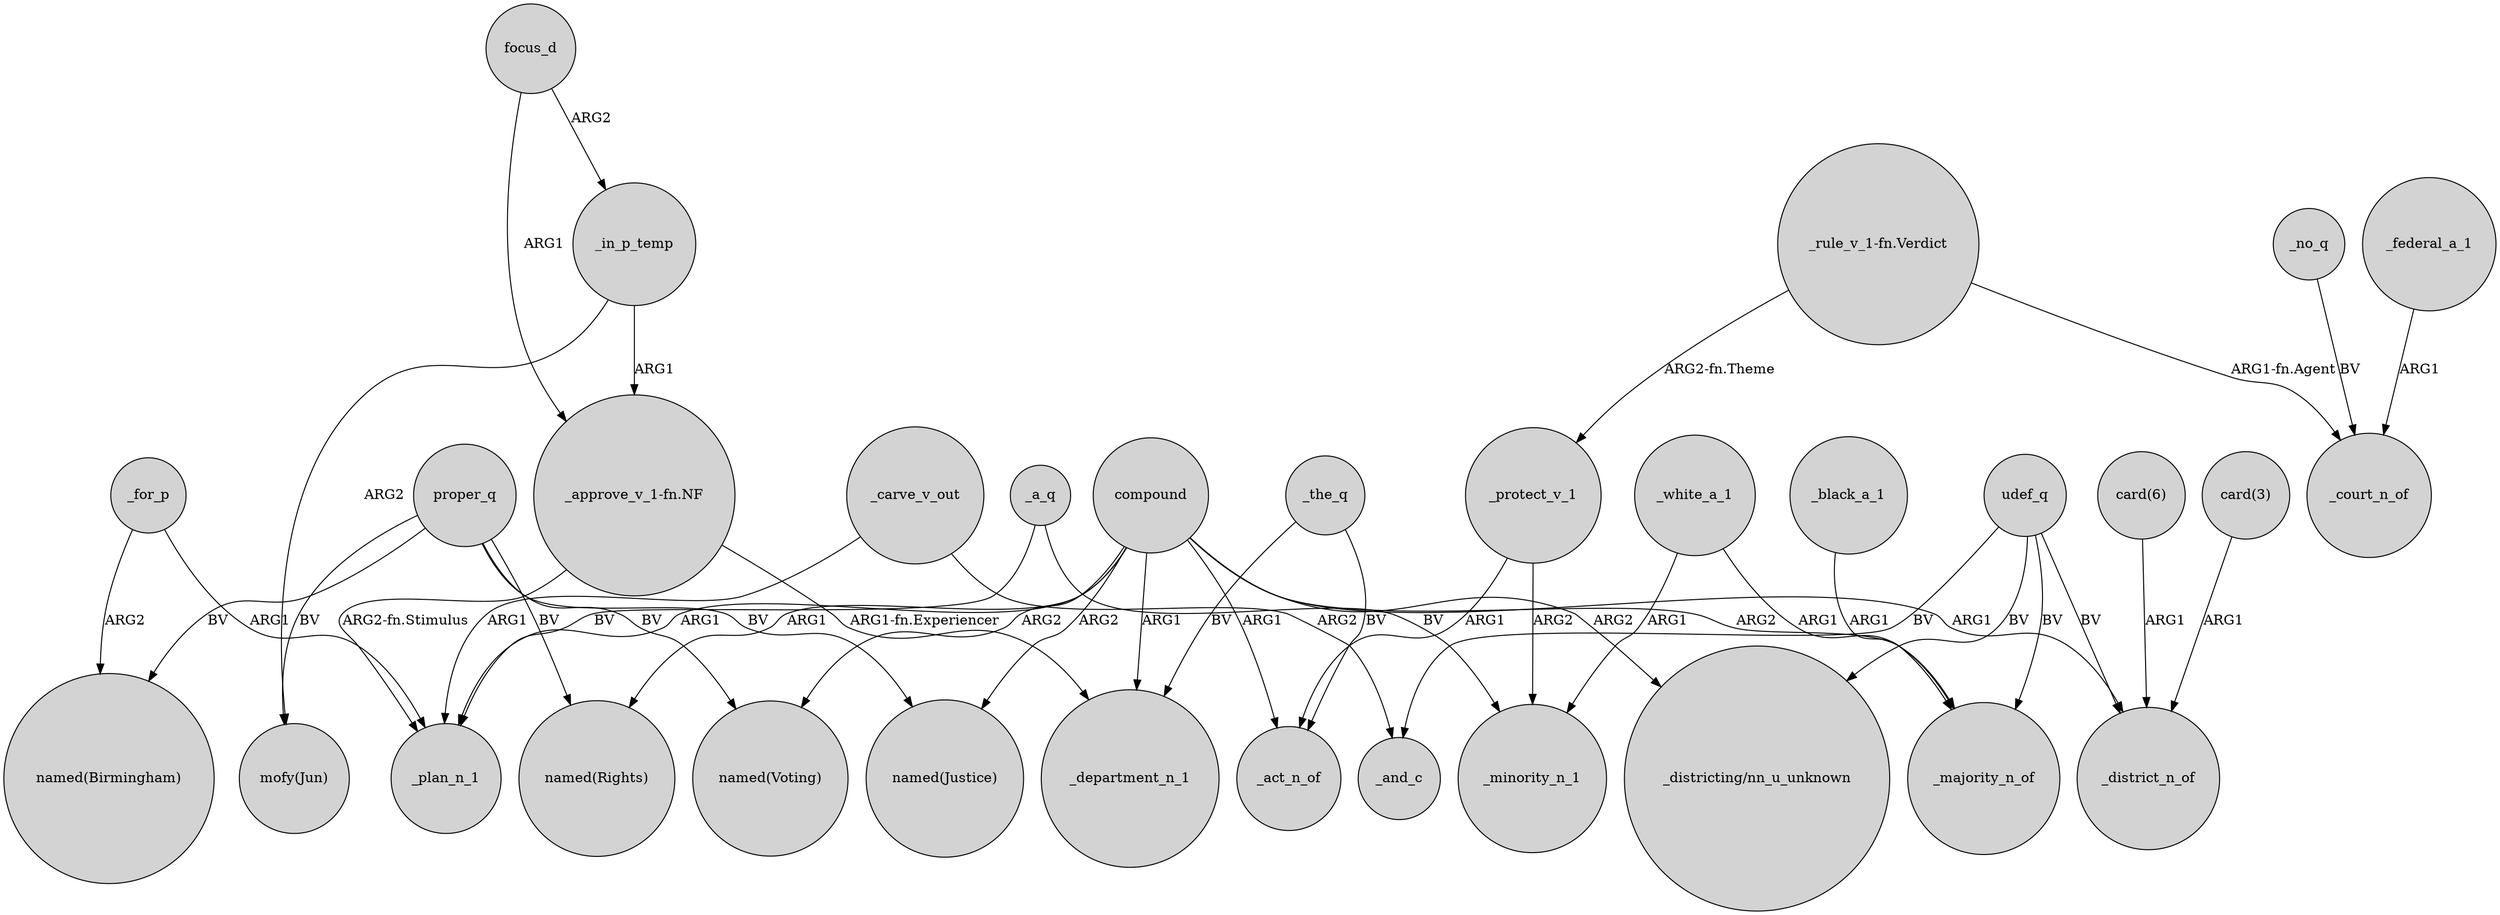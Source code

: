 digraph {
	node [shape=circle style=filled]
	"_rule_v_1-fn.Verdict" -> _protect_v_1 [label="ARG2-fn.Theme"]
	_no_q -> _court_n_of [label=BV]
	compound -> "named(Rights)" [label=ARG1]
	focus_d -> _in_p_temp [label=ARG2]
	compound -> "_districting/nn_u_unknown" [label=ARG2]
	_protect_v_1 -> _minority_n_1 [label=ARG2]
	_the_q -> _act_n_of [label=BV]
	proper_q -> "named(Voting)" [label=BV]
	proper_q -> "mofy(Jun)" [label=BV]
	compound -> _plan_n_1 [label=ARG1]
	compound -> _department_n_1 [label=ARG1]
	"_rule_v_1-fn.Verdict" -> _court_n_of [label="ARG1-fn.Agent"]
	compound -> "named(Voting)" [label=ARG2]
	proper_q -> "named(Rights)" [label=BV]
	udef_q -> _majority_n_of [label=BV]
	_the_q -> _department_n_1 [label=BV]
	_for_p -> _plan_n_1 [label=ARG1]
	_a_q -> _minority_n_1 [label=BV]
	proper_q -> "named(Birmingham)" [label=BV]
	proper_q -> "named(Justice)" [label=BV]
	compound -> "named(Justice)" [label=ARG2]
	_for_p -> "named(Birmingham)" [label=ARG2]
	"card(6)" -> _district_n_of [label=ARG1]
	"card(3)" -> _district_n_of [label=ARG1]
	_carve_v_out -> _plan_n_1 [label=ARG1]
	_in_p_temp -> "mofy(Jun)" [label=ARG2]
	compound -> _majority_n_of [label=ARG2]
	_in_p_temp -> "_approve_v_1-fn.NF" [label=ARG1]
	udef_q -> "_districting/nn_u_unknown" [label=BV]
	_federal_a_1 -> _court_n_of [label=ARG1]
	_carve_v_out -> _and_c [label=ARG2]
	udef_q -> _district_n_of [label=BV]
	compound -> _district_n_of [label=ARG1]
	focus_d -> "_approve_v_1-fn.NF" [label=ARG1]
	_white_a_1 -> _majority_n_of [label=ARG1]
	udef_q -> _and_c [label=BV]
	_white_a_1 -> _minority_n_1 [label=ARG1]
	_a_q -> _plan_n_1 [label=BV]
	_black_a_1 -> _majority_n_of [label=ARG1]
	"_approve_v_1-fn.NF" -> _plan_n_1 [label="ARG2-fn.Stimulus"]
	compound -> _act_n_of [label=ARG1]
	_protect_v_1 -> _act_n_of [label=ARG1]
	"_approve_v_1-fn.NF" -> _department_n_1 [label="ARG1-fn.Experiencer"]
}
